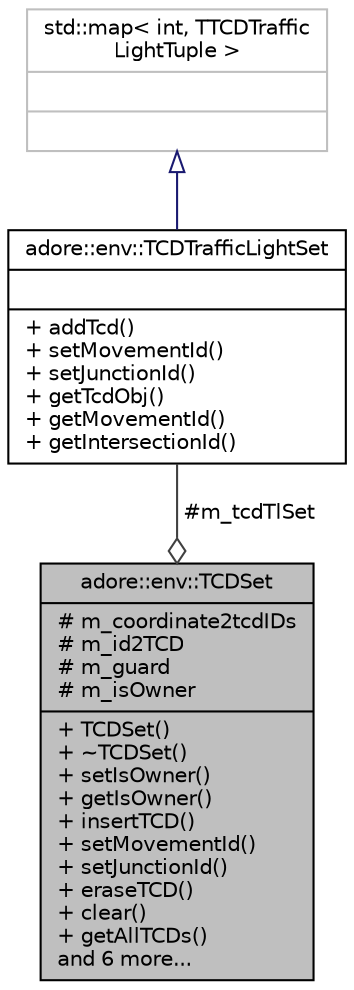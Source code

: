 digraph "adore::env::TCDSet"
{
 // LATEX_PDF_SIZE
  edge [fontname="Helvetica",fontsize="10",labelfontname="Helvetica",labelfontsize="10"];
  node [fontname="Helvetica",fontsize="10",shape=record];
  Node1 [label="{adore::env::TCDSet\n|# m_coordinate2tcdIDs\l# m_id2TCD\l# m_guard\l# m_isOwner\l|+ TCDSet()\l+ ~TCDSet()\l+ setIsOwner()\l+ getIsOwner()\l+ insertTCD()\l+ setMovementId()\l+ setJunctionId()\l+ eraseTCD()\l+ clear()\l+ getAllTCDs()\land 6 more...\l}",height=0.2,width=0.4,color="black", fillcolor="grey75", style="filled", fontcolor="black",tooltip=" "];
  Node2 -> Node1 [color="grey25",fontsize="10",style="solid",label=" #m_tcdTlSet" ,arrowhead="odiamond",fontname="Helvetica"];
  Node2 [label="{adore::env::TCDTrafficLightSet\n||+ addTcd()\l+ setMovementId()\l+ setJunctionId()\l+ getTcdObj()\l+ getMovementId()\l+ getIntersectionId()\l}",height=0.2,width=0.4,color="black", fillcolor="white", style="filled",URL="$classadore_1_1env_1_1TCDTrafficLightSet.html",tooltip=" "];
  Node3 -> Node2 [dir="back",color="midnightblue",fontsize="10",style="solid",arrowtail="onormal",fontname="Helvetica"];
  Node3 [label="{std::map\< int, TTCDTraffic\lLightTuple \>\n||}",height=0.2,width=0.4,color="grey75", fillcolor="white", style="filled",tooltip=" "];
}
